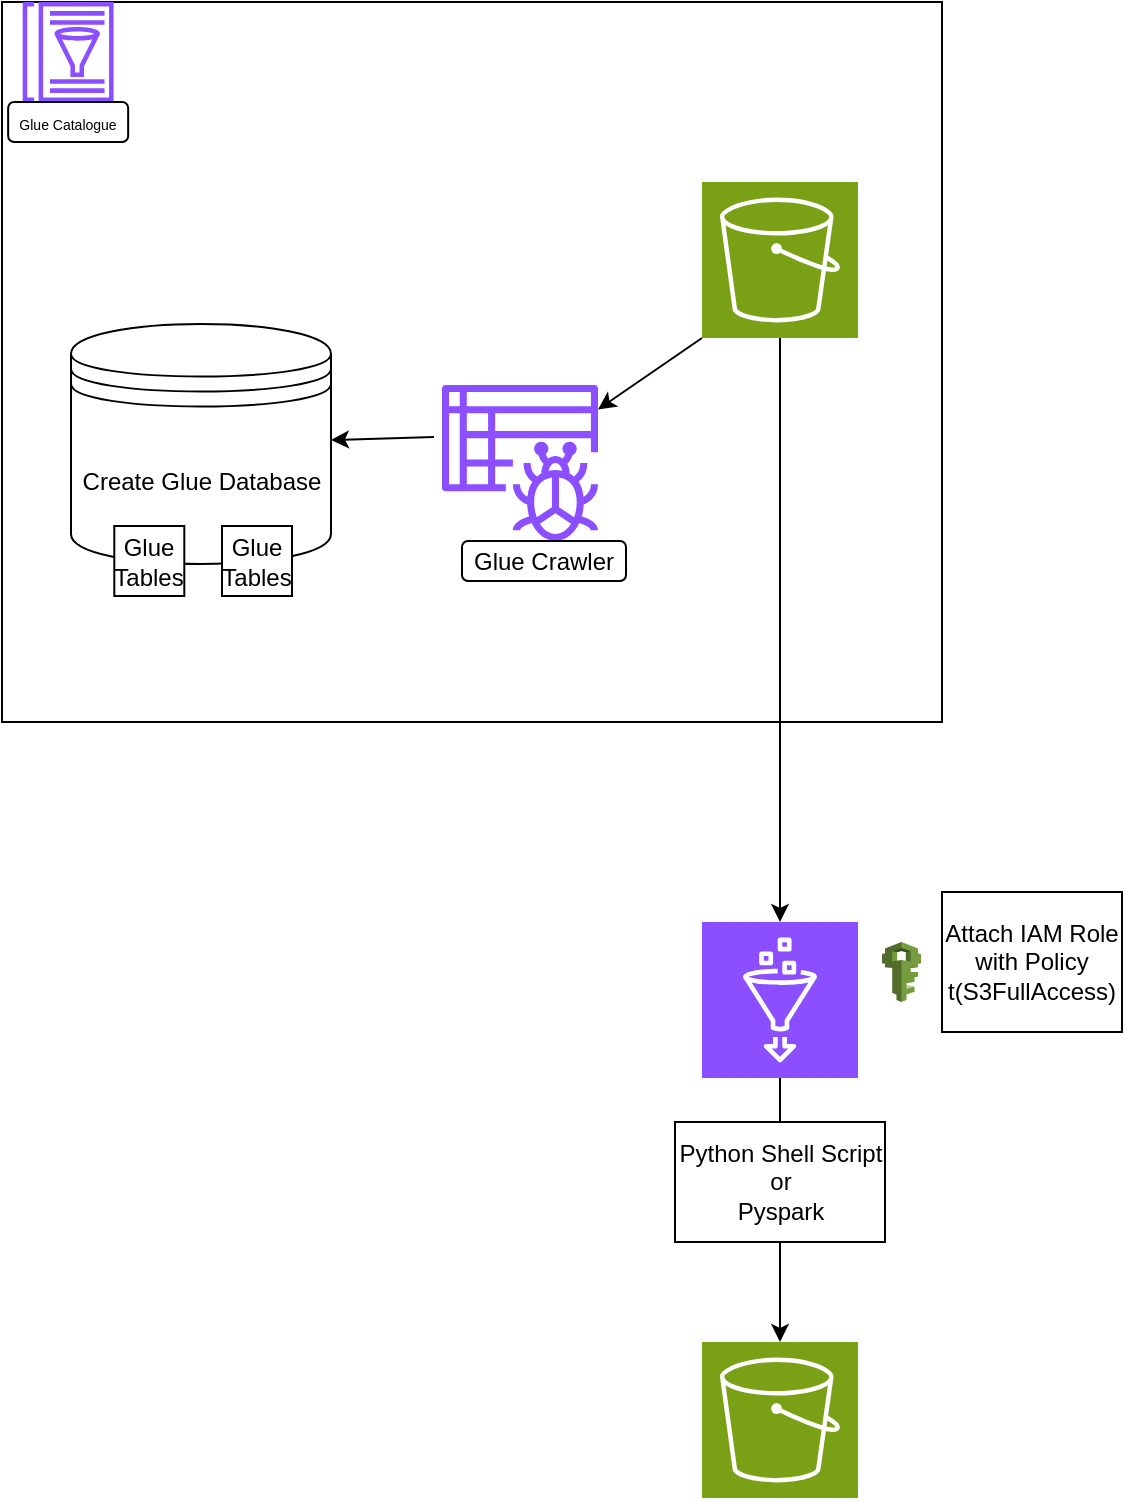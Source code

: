 <mxfile version="26.2.12">
  <diagram name="Page-1" id="HS7K3JDXnUda4wF6QBbs">
    <mxGraphModel dx="874" dy="465" grid="1" gridSize="10" guides="1" tooltips="1" connect="1" arrows="1" fold="1" page="1" pageScale="1" pageWidth="850" pageHeight="1100" math="0" shadow="0">
      <root>
        <mxCell id="0" />
        <mxCell id="1" parent="0" />
        <mxCell id="AFbNczVBZIN82RYvbayN-8" value="" style="rounded=0;whiteSpace=wrap;html=1;" vertex="1" parent="1">
          <mxGeometry x="90" width="470" height="360" as="geometry" />
        </mxCell>
        <mxCell id="AFbNczVBZIN82RYvbayN-2" value="Create Glue Database" style="shape=datastore;whiteSpace=wrap;html=1;" vertex="1" parent="1">
          <mxGeometry x="124.5" y="161" width="130" height="120" as="geometry" />
        </mxCell>
        <mxCell id="AFbNczVBZIN82RYvbayN-4" value="Glue Tables" style="whiteSpace=wrap;html=1;aspect=fixed;" vertex="1" parent="1">
          <mxGeometry x="146.15" y="262" width="35" height="35" as="geometry" />
        </mxCell>
        <mxCell id="AFbNczVBZIN82RYvbayN-5" value="Glue Tables" style="whiteSpace=wrap;html=1;aspect=fixed;" vertex="1" parent="1">
          <mxGeometry x="200" y="262" width="35" height="35" as="geometry" />
        </mxCell>
        <mxCell id="AFbNczVBZIN82RYvbayN-7" value="" style="sketch=0;outlineConnect=0;fontColor=#232F3E;gradientColor=none;fillColor=#8C4FFF;strokeColor=none;dashed=0;verticalLabelPosition=bottom;verticalAlign=top;align=center;html=1;fontSize=12;fontStyle=0;aspect=fixed;pointerEvents=1;shape=mxgraph.aws4.glue_data_catalog;" vertex="1" parent="1">
          <mxGeometry x="100" width="46.15" height="50" as="geometry" />
        </mxCell>
        <mxCell id="AFbNczVBZIN82RYvbayN-9" value="" style="sketch=0;outlineConnect=0;fontColor=#232F3E;gradientColor=none;fillColor=#8C4FFF;strokeColor=none;dashed=0;verticalLabelPosition=bottom;verticalAlign=top;align=center;html=1;fontSize=12;fontStyle=0;aspect=fixed;pointerEvents=1;shape=mxgraph.aws4.glue_crawlers;" vertex="1" parent="1">
          <mxGeometry x="310" y="191.5" width="78" height="78" as="geometry" />
        </mxCell>
        <mxCell id="AFbNczVBZIN82RYvbayN-10" value="Glue Crawler" style="rounded=1;whiteSpace=wrap;html=1;" vertex="1" parent="1">
          <mxGeometry x="320" y="269.5" width="82" height="20" as="geometry" />
        </mxCell>
        <mxCell id="AFbNczVBZIN82RYvbayN-11" value="" style="sketch=0;points=[[0,0,0],[0.25,0,0],[0.5,0,0],[0.75,0,0],[1,0,0],[0,1,0],[0.25,1,0],[0.5,1,0],[0.75,1,0],[1,1,0],[0,0.25,0],[0,0.5,0],[0,0.75,0],[1,0.25,0],[1,0.5,0],[1,0.75,0]];outlineConnect=0;fontColor=#232F3E;fillColor=#7AA116;strokeColor=#ffffff;dashed=0;verticalLabelPosition=bottom;verticalAlign=top;align=center;html=1;fontSize=12;fontStyle=0;aspect=fixed;shape=mxgraph.aws4.resourceIcon;resIcon=mxgraph.aws4.s3;" vertex="1" parent="1">
          <mxGeometry x="440" y="90" width="78" height="78" as="geometry" />
        </mxCell>
        <mxCell id="AFbNczVBZIN82RYvbayN-12" value="" style="endArrow=classic;html=1;rounded=0;exitX=0;exitY=1;exitDx=0;exitDy=0;exitPerimeter=0;" edge="1" parent="1" source="AFbNczVBZIN82RYvbayN-11" target="AFbNczVBZIN82RYvbayN-9">
          <mxGeometry width="50" height="50" relative="1" as="geometry">
            <mxPoint x="500" y="220" as="sourcePoint" />
            <mxPoint x="550" y="170" as="targetPoint" />
          </mxGeometry>
        </mxCell>
        <mxCell id="AFbNczVBZIN82RYvbayN-14" value="" style="endArrow=classic;html=1;rounded=0;exitX=-0.051;exitY=0.333;exitDx=0;exitDy=0;exitPerimeter=0;" edge="1" parent="1" source="AFbNczVBZIN82RYvbayN-9" target="AFbNczVBZIN82RYvbayN-2">
          <mxGeometry width="50" height="50" relative="1" as="geometry">
            <mxPoint x="400" y="250" as="sourcePoint" />
            <mxPoint x="450" y="200" as="targetPoint" />
          </mxGeometry>
        </mxCell>
        <mxCell id="AFbNczVBZIN82RYvbayN-15" value="&lt;font style=&quot;font-size: 7px;&quot;&gt;Glue Catalogue&lt;/font&gt;" style="rounded=1;whiteSpace=wrap;html=1;" vertex="1" parent="1">
          <mxGeometry x="93.08" y="50" width="60" height="20" as="geometry" />
        </mxCell>
        <mxCell id="AFbNczVBZIN82RYvbayN-16" value="" style="sketch=0;points=[[0,0,0],[0.25,0,0],[0.5,0,0],[0.75,0,0],[1,0,0],[0,1,0],[0.25,1,0],[0.5,1,0],[0.75,1,0],[1,1,0],[0,0.25,0],[0,0.5,0],[0,0.75,0],[1,0.25,0],[1,0.5,0],[1,0.75,0]];outlineConnect=0;fontColor=#232F3E;fillColor=#8C4FFF;strokeColor=#ffffff;dashed=0;verticalLabelPosition=bottom;verticalAlign=top;align=center;html=1;fontSize=12;fontStyle=0;aspect=fixed;shape=mxgraph.aws4.resourceIcon;resIcon=mxgraph.aws4.glue;" vertex="1" parent="1">
          <mxGeometry x="440" y="460" width="78" height="78" as="geometry" />
        </mxCell>
        <mxCell id="AFbNczVBZIN82RYvbayN-23" value="" style="endArrow=classic;html=1;rounded=0;exitX=0.5;exitY=1;exitDx=0;exitDy=0;exitPerimeter=0;" edge="1" parent="1" source="AFbNczVBZIN82RYvbayN-16">
          <mxGeometry width="50" height="50" relative="1" as="geometry">
            <mxPoint x="400" y="450" as="sourcePoint" />
            <mxPoint x="479" y="670" as="targetPoint" />
          </mxGeometry>
        </mxCell>
        <mxCell id="AFbNczVBZIN82RYvbayN-18" value="Python Shell Script&lt;div&gt;or&lt;/div&gt;&lt;div&gt;Pyspark&lt;/div&gt;" style="rounded=0;whiteSpace=wrap;html=1;" vertex="1" parent="1">
          <mxGeometry x="426.5" y="560" width="105" height="60" as="geometry" />
        </mxCell>
        <mxCell id="AFbNczVBZIN82RYvbayN-17" value="" style="endArrow=classic;html=1;rounded=0;exitX=0.5;exitY=1;exitDx=0;exitDy=0;exitPerimeter=0;entryX=0.5;entryY=0;entryDx=0;entryDy=0;entryPerimeter=0;" edge="1" parent="1" source="AFbNczVBZIN82RYvbayN-11" target="AFbNczVBZIN82RYvbayN-16">
          <mxGeometry width="50" height="50" relative="1" as="geometry">
            <mxPoint x="400" y="250" as="sourcePoint" />
            <mxPoint x="450" y="200" as="targetPoint" />
          </mxGeometry>
        </mxCell>
        <mxCell id="AFbNczVBZIN82RYvbayN-24" value="" style="sketch=0;points=[[0,0,0],[0.25,0,0],[0.5,0,0],[0.75,0,0],[1,0,0],[0,1,0],[0.25,1,0],[0.5,1,0],[0.75,1,0],[1,1,0],[0,0.25,0],[0,0.5,0],[0,0.75,0],[1,0.25,0],[1,0.5,0],[1,0.75,0]];outlineConnect=0;fontColor=#232F3E;fillColor=#7AA116;strokeColor=#ffffff;dashed=0;verticalLabelPosition=bottom;verticalAlign=top;align=center;html=1;fontSize=12;fontStyle=0;aspect=fixed;shape=mxgraph.aws4.resourceIcon;resIcon=mxgraph.aws4.s3;" vertex="1" parent="1">
          <mxGeometry x="440" y="670" width="78" height="78" as="geometry" />
        </mxCell>
        <mxCell id="AFbNczVBZIN82RYvbayN-25" value="" style="outlineConnect=0;dashed=0;verticalLabelPosition=bottom;verticalAlign=top;align=center;html=1;shape=mxgraph.aws3.iam;fillColor=#759C3E;gradientColor=none;" vertex="1" parent="1">
          <mxGeometry x="530" y="470" width="19.5" height="30" as="geometry" />
        </mxCell>
        <mxCell id="AFbNczVBZIN82RYvbayN-26" value="Attach IAM Role with Policy t(S3FullAccess)" style="rounded=0;whiteSpace=wrap;html=1;" vertex="1" parent="1">
          <mxGeometry x="560" y="445" width="90" height="70" as="geometry" />
        </mxCell>
      </root>
    </mxGraphModel>
  </diagram>
</mxfile>
